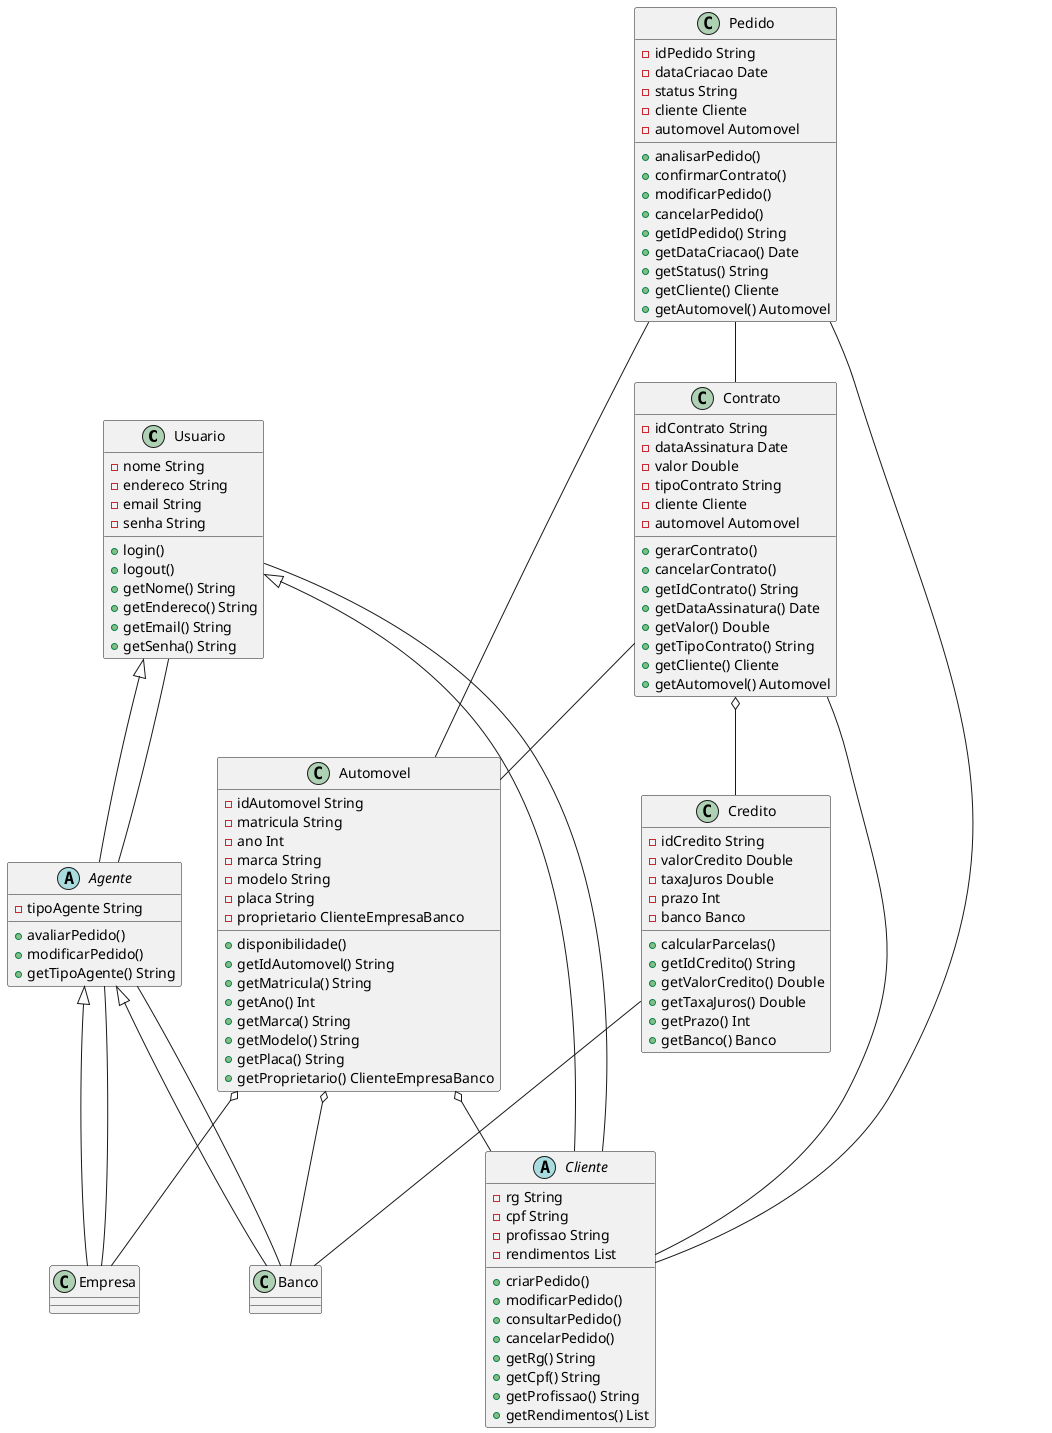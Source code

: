 @startuml
class Usuario {
  - nome String
  - endereco String
  - email String
  - senha String
  + login()
  + logout()
  + getNome() String
  + getEndereco() String
  + getEmail() String
  + getSenha() String
}

abstract class Cliente extends Usuario {
  - rg String
  - cpf String
  - profissao String
  - rendimentos List
  + criarPedido()
  + modificarPedido()
  + consultarPedido()
  + cancelarPedido()
  + getRg() String
  + getCpf() String
  + getProfissao() String
  + getRendimentos() List
}

abstract class Agente extends Usuario {
  - tipoAgente String
  + avaliarPedido()
  + modificarPedido()
  + getTipoAgente() String
}

class Banco extends Agente {
}

class Empresa extends Agente {
}

class Pedido {
  - idPedido String
  - dataCriacao Date
  - status String
  - cliente Cliente
  - automovel Automovel
  + analisarPedido()
  + confirmarContrato()
  + modificarPedido()
  + cancelarPedido()
  + getIdPedido() String
  + getDataCriacao() Date
  + getStatus() String
  + getCliente() Cliente
  + getAutomovel() Automovel
}

class Contrato {
  - idContrato String
  - dataAssinatura Date
  - valor Double
  - tipoContrato String
  - cliente Cliente
  - automovel Automovel
  + gerarContrato()
  + cancelarContrato()
  + getIdContrato() String
  + getDataAssinatura() Date
  + getValor() Double
  + getTipoContrato() String
  + getCliente() Cliente
  + getAutomovel() Automovel
}

class Credito {
  - idCredito String
  - valorCredito Double
  - taxaJuros Double
  - prazo Int
  - banco Banco
  + calcularParcelas()
  + getIdCredito() String
  + getValorCredito() Double
  + getTaxaJuros() Double
  + getPrazo() Int
  + getBanco() Banco
}

class Automovel {
  - idAutomovel String
  - matricula String
  - ano Int
  - marca String
  - modelo String
  - placa String
  - proprietario ClienteEmpresaBanco
  + disponibilidade()
  + getIdAutomovel() String
  + getMatricula() String
  + getAno() Int
  + getMarca() String
  + getModelo() String
  + getPlaca() String
  + getProprietario() ClienteEmpresaBanco
}

Usuario -- Cliente
Usuario -- Agente
Agente -- Banco
Agente -- Empresa
Pedido -- Cliente
Pedido -- Automovel
Pedido -- Contrato
Contrato -- Cliente
Contrato -- Automovel
Contrato o-- Credito
Credito -- Banco
Automovel o-- Cliente
Automovel o-- Empresa
Automovel o-- Banco
@enduml

